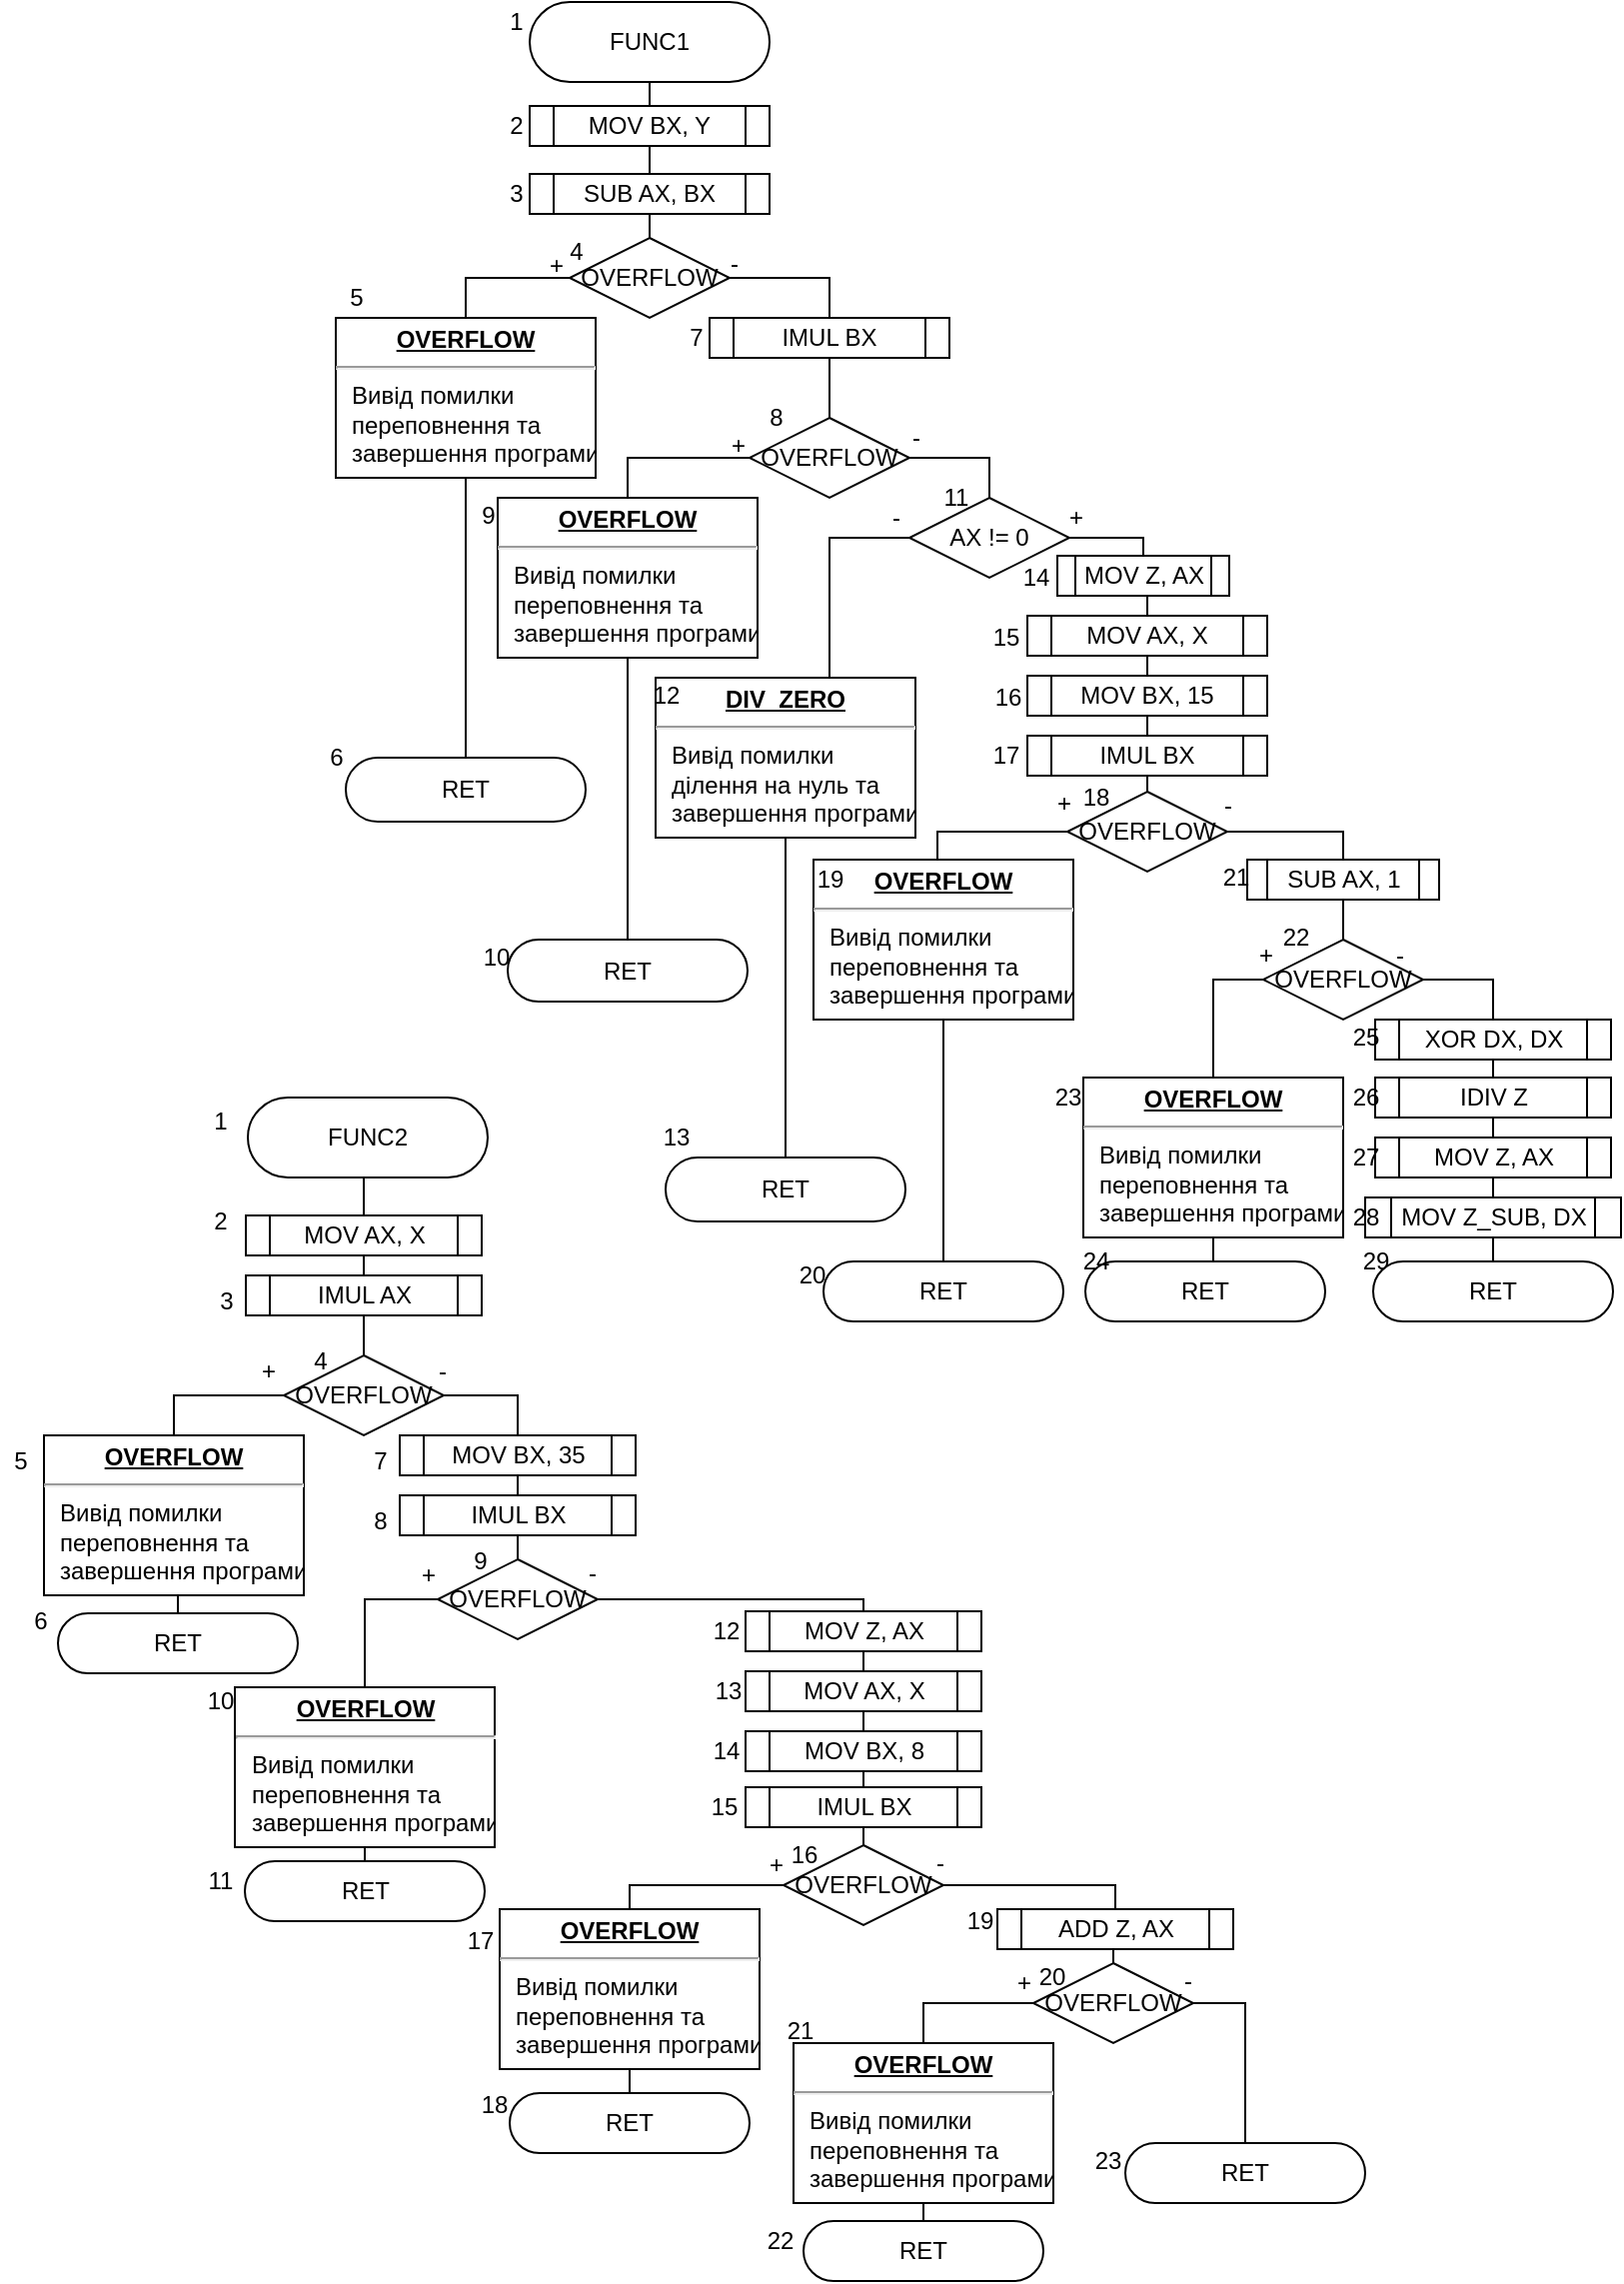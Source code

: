 <mxfile version="16.1.0" type="device"><diagram id="j-3n9qQyubtMnX-RSebc" name="Page-1"><mxGraphModel dx="461" dy="326" grid="1" gridSize="10" guides="1" tooltips="1" connect="1" arrows="1" fold="1" page="1" pageScale="1" pageWidth="827" pageHeight="1169" math="0" shadow="0"><root><mxCell id="0"/><mxCell id="1" parent="0"/><mxCell id="LpCCOGnmcfFFXtIA0brI-8" style="edgeStyle=orthogonalEdgeStyle;rounded=0;orthogonalLoop=1;jettySize=auto;html=1;exitX=0.5;exitY=1;exitDx=0;exitDy=0;entryX=0.5;entryY=0;entryDx=0;entryDy=0;endArrow=none;endFill=0;" edge="1" parent="1" source="LpCCOGnmcfFFXtIA0brI-1" target="LpCCOGnmcfFFXtIA0brI-2"><mxGeometry relative="1" as="geometry"/></mxCell><mxCell id="LpCCOGnmcfFFXtIA0brI-1" value="FUNC1" style="rounded=1;whiteSpace=wrap;html=1;arcSize=50;" vertex="1" parent="1"><mxGeometry x="265" y="10" width="120" height="40" as="geometry"/></mxCell><mxCell id="LpCCOGnmcfFFXtIA0brI-9" style="edgeStyle=orthogonalEdgeStyle;rounded=0;orthogonalLoop=1;jettySize=auto;html=1;exitX=0.5;exitY=1;exitDx=0;exitDy=0;entryX=0.5;entryY=0;entryDx=0;entryDy=0;endArrow=none;endFill=0;" edge="1" parent="1" source="LpCCOGnmcfFFXtIA0brI-2" target="LpCCOGnmcfFFXtIA0brI-3"><mxGeometry relative="1" as="geometry"/></mxCell><mxCell id="LpCCOGnmcfFFXtIA0brI-2" value="MOV BX, Y" style="shape=process;whiteSpace=wrap;html=1;backgroundOutline=1;" vertex="1" parent="1"><mxGeometry x="265" y="62" width="120" height="20" as="geometry"/></mxCell><mxCell id="LpCCOGnmcfFFXtIA0brI-10" style="edgeStyle=orthogonalEdgeStyle;rounded=0;orthogonalLoop=1;jettySize=auto;html=1;exitX=0.5;exitY=1;exitDx=0;exitDy=0;entryX=0.5;entryY=0;entryDx=0;entryDy=0;endArrow=none;endFill=0;" edge="1" parent="1" source="LpCCOGnmcfFFXtIA0brI-3" target="LpCCOGnmcfFFXtIA0brI-5"><mxGeometry relative="1" as="geometry"/></mxCell><mxCell id="LpCCOGnmcfFFXtIA0brI-3" value="SUB AX, BX" style="shape=process;whiteSpace=wrap;html=1;backgroundOutline=1;" vertex="1" parent="1"><mxGeometry x="265" y="96" width="120" height="20" as="geometry"/></mxCell><mxCell id="LpCCOGnmcfFFXtIA0brI-7" style="edgeStyle=orthogonalEdgeStyle;rounded=0;orthogonalLoop=1;jettySize=auto;html=1;exitX=0;exitY=0.5;exitDx=0;exitDy=0;endArrow=none;endFill=0;" edge="1" parent="1" source="LpCCOGnmcfFFXtIA0brI-5" target="LpCCOGnmcfFFXtIA0brI-6"><mxGeometry relative="1" as="geometry"/></mxCell><mxCell id="LpCCOGnmcfFFXtIA0brI-13" style="edgeStyle=orthogonalEdgeStyle;rounded=0;orthogonalLoop=1;jettySize=auto;html=1;exitX=1;exitY=0.5;exitDx=0;exitDy=0;entryX=0.5;entryY=0;entryDx=0;entryDy=0;endArrow=none;endFill=0;" edge="1" parent="1" source="LpCCOGnmcfFFXtIA0brI-5" target="LpCCOGnmcfFFXtIA0brI-12"><mxGeometry relative="1" as="geometry"/></mxCell><mxCell id="LpCCOGnmcfFFXtIA0brI-5" value="OVERFLOW" style="rhombus;whiteSpace=wrap;html=1;" vertex="1" parent="1"><mxGeometry x="285" y="128" width="80" height="40" as="geometry"/></mxCell><mxCell id="LpCCOGnmcfFFXtIA0brI-83" style="edgeStyle=orthogonalEdgeStyle;rounded=0;orthogonalLoop=1;jettySize=auto;html=1;exitX=0.5;exitY=1;exitDx=0;exitDy=0;entryX=0.5;entryY=0;entryDx=0;entryDy=0;endArrow=none;endFill=0;" edge="1" parent="1" source="LpCCOGnmcfFFXtIA0brI-6" target="LpCCOGnmcfFFXtIA0brI-82"><mxGeometry relative="1" as="geometry"/></mxCell><mxCell id="LpCCOGnmcfFFXtIA0brI-6" value="&lt;p style=&quot;margin: 0px ; margin-top: 4px ; text-align: center ; text-decoration: underline&quot;&gt;&lt;b&gt;OVERFLOW&lt;/b&gt;&lt;/p&gt;&lt;hr&gt;&lt;p style=&quot;margin: 0px ; margin-left: 8px&quot;&gt;Вивід помилки&amp;nbsp;&lt;/p&gt;&lt;p style=&quot;margin: 0px ; margin-left: 8px&quot;&gt;переповнення та&amp;nbsp;&lt;/p&gt;&lt;p style=&quot;margin: 0px ; margin-left: 8px&quot;&gt;завершення програми&lt;/p&gt;" style="verticalAlign=top;align=left;overflow=fill;fontSize=12;fontFamily=Helvetica;html=1;" vertex="1" parent="1"><mxGeometry x="168" y="168" width="130" height="80" as="geometry"/></mxCell><mxCell id="LpCCOGnmcfFFXtIA0brI-11" value="+" style="text;html=1;align=center;verticalAlign=middle;resizable=0;points=[];autosize=1;strokeColor=none;fillColor=none;" vertex="1" parent="1"><mxGeometry x="268" y="132" width="20" height="20" as="geometry"/></mxCell><mxCell id="LpCCOGnmcfFFXtIA0brI-19" style="edgeStyle=orthogonalEdgeStyle;rounded=0;orthogonalLoop=1;jettySize=auto;html=1;exitX=0.5;exitY=1;exitDx=0;exitDy=0;entryX=0.5;entryY=0;entryDx=0;entryDy=0;endArrow=none;endFill=0;" edge="1" parent="1" source="LpCCOGnmcfFFXtIA0brI-12" target="LpCCOGnmcfFFXtIA0brI-15"><mxGeometry relative="1" as="geometry"/></mxCell><mxCell id="LpCCOGnmcfFFXtIA0brI-12" value="IMUL BX" style="shape=process;whiteSpace=wrap;html=1;backgroundOutline=1;" vertex="1" parent="1"><mxGeometry x="355" y="168" width="120" height="20" as="geometry"/></mxCell><mxCell id="LpCCOGnmcfFFXtIA0brI-14" value="-" style="text;html=1;align=center;verticalAlign=middle;resizable=0;points=[];autosize=1;strokeColor=none;fillColor=none;" vertex="1" parent="1"><mxGeometry x="357" y="131" width="20" height="20" as="geometry"/></mxCell><mxCell id="LpCCOGnmcfFFXtIA0brI-15" value="OVERFLOW" style="rhombus;whiteSpace=wrap;html=1;" vertex="1" parent="1"><mxGeometry x="375" y="218" width="80" height="40" as="geometry"/></mxCell><mxCell id="LpCCOGnmcfFFXtIA0brI-20" style="edgeStyle=orthogonalEdgeStyle;rounded=0;orthogonalLoop=1;jettySize=auto;html=1;exitX=0.5;exitY=0;exitDx=0;exitDy=0;entryX=0;entryY=0.5;entryDx=0;entryDy=0;endArrow=none;endFill=0;" edge="1" parent="1" source="LpCCOGnmcfFFXtIA0brI-16" target="LpCCOGnmcfFFXtIA0brI-15"><mxGeometry relative="1" as="geometry"/></mxCell><mxCell id="LpCCOGnmcfFFXtIA0brI-81" style="edgeStyle=orthogonalEdgeStyle;rounded=0;orthogonalLoop=1;jettySize=auto;html=1;exitX=0.5;exitY=1;exitDx=0;exitDy=0;entryX=0.5;entryY=0;entryDx=0;entryDy=0;endArrow=none;endFill=0;" edge="1" parent="1" source="LpCCOGnmcfFFXtIA0brI-16" target="LpCCOGnmcfFFXtIA0brI-80"><mxGeometry relative="1" as="geometry"/></mxCell><mxCell id="LpCCOGnmcfFFXtIA0brI-16" value="&lt;p style=&quot;margin: 0px ; margin-top: 4px ; text-align: center ; text-decoration: underline&quot;&gt;&lt;b&gt;OVERFLOW&lt;/b&gt;&lt;/p&gt;&lt;hr&gt;&lt;p style=&quot;margin: 0px ; margin-left: 8px&quot;&gt;Вивід помилки&amp;nbsp;&lt;/p&gt;&lt;p style=&quot;margin: 0px ; margin-left: 8px&quot;&gt;переповнення та&amp;nbsp;&lt;/p&gt;&lt;p style=&quot;margin: 0px ; margin-left: 8px&quot;&gt;завершення програми&lt;/p&gt;" style="verticalAlign=top;align=left;overflow=fill;fontSize=12;fontFamily=Helvetica;html=1;" vertex="1" parent="1"><mxGeometry x="249" y="258" width="130" height="80" as="geometry"/></mxCell><mxCell id="LpCCOGnmcfFFXtIA0brI-17" value="+" style="text;html=1;align=center;verticalAlign=middle;resizable=0;points=[];autosize=1;strokeColor=none;fillColor=none;" vertex="1" parent="1"><mxGeometry x="359" y="222" width="20" height="20" as="geometry"/></mxCell><mxCell id="LpCCOGnmcfFFXtIA0brI-18" value="-" style="text;html=1;align=center;verticalAlign=middle;resizable=0;points=[];autosize=1;strokeColor=none;fillColor=none;" vertex="1" parent="1"><mxGeometry x="448" y="218" width="20" height="20" as="geometry"/></mxCell><mxCell id="LpCCOGnmcfFFXtIA0brI-26" style="edgeStyle=orthogonalEdgeStyle;rounded=0;orthogonalLoop=1;jettySize=auto;html=1;exitX=0.5;exitY=0;exitDx=0;exitDy=0;entryX=1;entryY=0.5;entryDx=0;entryDy=0;endArrow=none;endFill=0;" edge="1" parent="1" source="LpCCOGnmcfFFXtIA0brI-22" target="LpCCOGnmcfFFXtIA0brI-15"><mxGeometry relative="1" as="geometry"/></mxCell><mxCell id="LpCCOGnmcfFFXtIA0brI-29" style="edgeStyle=orthogonalEdgeStyle;rounded=0;orthogonalLoop=1;jettySize=auto;html=1;exitX=1;exitY=0.5;exitDx=0;exitDy=0;entryX=0.5;entryY=0;entryDx=0;entryDy=0;endArrow=none;endFill=0;" edge="1" parent="1" source="LpCCOGnmcfFFXtIA0brI-22" target="LpCCOGnmcfFFXtIA0brI-28"><mxGeometry relative="1" as="geometry"/></mxCell><mxCell id="LpCCOGnmcfFFXtIA0brI-22" value="AX != 0" style="rhombus;whiteSpace=wrap;html=1;" vertex="1" parent="1"><mxGeometry x="455" y="258" width="80" height="40" as="geometry"/></mxCell><mxCell id="LpCCOGnmcfFFXtIA0brI-27" style="edgeStyle=orthogonalEdgeStyle;rounded=0;orthogonalLoop=1;jettySize=auto;html=1;exitX=0.5;exitY=0;exitDx=0;exitDy=0;entryX=0;entryY=0.5;entryDx=0;entryDy=0;endArrow=none;endFill=0;" edge="1" parent="1" source="LpCCOGnmcfFFXtIA0brI-24" target="LpCCOGnmcfFFXtIA0brI-22"><mxGeometry relative="1" as="geometry"><Array as="points"><mxPoint x="415" y="278"/></Array></mxGeometry></mxCell><mxCell id="LpCCOGnmcfFFXtIA0brI-72" style="edgeStyle=orthogonalEdgeStyle;rounded=0;orthogonalLoop=1;jettySize=auto;html=1;exitX=0.5;exitY=1;exitDx=0;exitDy=0;entryX=0.5;entryY=0;entryDx=0;entryDy=0;endArrow=none;endFill=0;" edge="1" parent="1" source="LpCCOGnmcfFFXtIA0brI-24" target="LpCCOGnmcfFFXtIA0brI-71"><mxGeometry relative="1" as="geometry"/></mxCell><mxCell id="LpCCOGnmcfFFXtIA0brI-24" value="&lt;p style=&quot;margin: 0px ; margin-top: 4px ; text-align: center ; text-decoration: underline&quot;&gt;&lt;b&gt;DIV_ZERO&lt;/b&gt;&lt;/p&gt;&lt;hr&gt;&lt;p style=&quot;margin: 0px ; margin-left: 8px&quot;&gt;Вивід помилки&amp;nbsp;&lt;/p&gt;&lt;p style=&quot;margin: 0px ; margin-left: 8px&quot;&gt;ділення на нуль та&amp;nbsp;&lt;/p&gt;&lt;p style=&quot;margin: 0px ; margin-left: 8px&quot;&gt;завершення програми&lt;/p&gt;" style="verticalAlign=top;align=left;overflow=fill;fontSize=12;fontFamily=Helvetica;html=1;" vertex="1" parent="1"><mxGeometry x="328" y="348" width="130" height="80" as="geometry"/></mxCell><mxCell id="LpCCOGnmcfFFXtIA0brI-42" style="edgeStyle=orthogonalEdgeStyle;rounded=0;orthogonalLoop=1;jettySize=auto;html=1;exitX=0.5;exitY=1;exitDx=0;exitDy=0;entryX=0.5;entryY=0;entryDx=0;entryDy=0;endArrow=none;endFill=0;" edge="1" parent="1" source="LpCCOGnmcfFFXtIA0brI-28" target="LpCCOGnmcfFFXtIA0brI-32"><mxGeometry relative="1" as="geometry"/></mxCell><mxCell id="LpCCOGnmcfFFXtIA0brI-28" value="MOV Z, AX" style="shape=process;whiteSpace=wrap;html=1;backgroundOutline=1;" vertex="1" parent="1"><mxGeometry x="529" y="287" width="86" height="20" as="geometry"/></mxCell><mxCell id="LpCCOGnmcfFFXtIA0brI-30" value="+" style="text;html=1;align=center;verticalAlign=middle;resizable=0;points=[];autosize=1;strokeColor=none;fillColor=none;" vertex="1" parent="1"><mxGeometry x="528" y="258" width="20" height="20" as="geometry"/></mxCell><mxCell id="LpCCOGnmcfFFXtIA0brI-31" value="-" style="text;html=1;align=center;verticalAlign=middle;resizable=0;points=[];autosize=1;strokeColor=none;fillColor=none;" vertex="1" parent="1"><mxGeometry x="438" y="258" width="20" height="20" as="geometry"/></mxCell><mxCell id="LpCCOGnmcfFFXtIA0brI-43" style="edgeStyle=orthogonalEdgeStyle;rounded=0;orthogonalLoop=1;jettySize=auto;html=1;exitX=0.5;exitY=1;exitDx=0;exitDy=0;entryX=0.5;entryY=0;entryDx=0;entryDy=0;endArrow=none;endFill=0;" edge="1" parent="1" source="LpCCOGnmcfFFXtIA0brI-32" target="LpCCOGnmcfFFXtIA0brI-33"><mxGeometry relative="1" as="geometry"/></mxCell><mxCell id="LpCCOGnmcfFFXtIA0brI-32" value="MOV AX, X" style="shape=process;whiteSpace=wrap;html=1;backgroundOutline=1;" vertex="1" parent="1"><mxGeometry x="514" y="317" width="120" height="20" as="geometry"/></mxCell><mxCell id="LpCCOGnmcfFFXtIA0brI-44" style="edgeStyle=orthogonalEdgeStyle;rounded=0;orthogonalLoop=1;jettySize=auto;html=1;exitX=0.5;exitY=1;exitDx=0;exitDy=0;entryX=0.5;entryY=0;entryDx=0;entryDy=0;endArrow=none;endFill=0;" edge="1" parent="1" source="LpCCOGnmcfFFXtIA0brI-33" target="LpCCOGnmcfFFXtIA0brI-34"><mxGeometry relative="1" as="geometry"/></mxCell><mxCell id="LpCCOGnmcfFFXtIA0brI-33" value="MOV BX, 15" style="shape=process;whiteSpace=wrap;html=1;backgroundOutline=1;" vertex="1" parent="1"><mxGeometry x="514" y="347" width="120" height="20" as="geometry"/></mxCell><mxCell id="LpCCOGnmcfFFXtIA0brI-45" style="edgeStyle=orthogonalEdgeStyle;rounded=0;orthogonalLoop=1;jettySize=auto;html=1;exitX=0.5;exitY=1;exitDx=0;exitDy=0;entryX=0.5;entryY=0;entryDx=0;entryDy=0;endArrow=none;endFill=0;" edge="1" parent="1" source="LpCCOGnmcfFFXtIA0brI-34" target="LpCCOGnmcfFFXtIA0brI-35"><mxGeometry relative="1" as="geometry"/></mxCell><mxCell id="LpCCOGnmcfFFXtIA0brI-34" value="IMUL BX" style="shape=process;whiteSpace=wrap;html=1;backgroundOutline=1;" vertex="1" parent="1"><mxGeometry x="514" y="377" width="120" height="20" as="geometry"/></mxCell><mxCell id="LpCCOGnmcfFFXtIA0brI-35" value="OVERFLOW" style="rhombus;whiteSpace=wrap;html=1;" vertex="1" parent="1"><mxGeometry x="534" y="405" width="80" height="40" as="geometry"/></mxCell><mxCell id="LpCCOGnmcfFFXtIA0brI-41" style="edgeStyle=orthogonalEdgeStyle;rounded=0;orthogonalLoop=1;jettySize=auto;html=1;exitX=0.5;exitY=0;exitDx=0;exitDy=0;entryX=0;entryY=0.5;entryDx=0;entryDy=0;endArrow=none;endFill=0;" edge="1" parent="1" source="LpCCOGnmcfFFXtIA0brI-36" target="LpCCOGnmcfFFXtIA0brI-35"><mxGeometry relative="1" as="geometry"><Array as="points"><mxPoint x="469" y="442"/></Array></mxGeometry></mxCell><mxCell id="LpCCOGnmcfFFXtIA0brI-73" style="edgeStyle=orthogonalEdgeStyle;rounded=0;orthogonalLoop=1;jettySize=auto;html=1;exitX=0.5;exitY=1;exitDx=0;exitDy=0;entryX=0.5;entryY=0;entryDx=0;entryDy=0;endArrow=none;endFill=0;" edge="1" parent="1" source="LpCCOGnmcfFFXtIA0brI-36" target="LpCCOGnmcfFFXtIA0brI-70"><mxGeometry relative="1" as="geometry"/></mxCell><mxCell id="LpCCOGnmcfFFXtIA0brI-36" value="&lt;p style=&quot;margin: 0px ; margin-top: 4px ; text-align: center ; text-decoration: underline&quot;&gt;&lt;b&gt;OVERFLOW&lt;/b&gt;&lt;/p&gt;&lt;hr&gt;&lt;p style=&quot;margin: 0px ; margin-left: 8px&quot;&gt;Вивід помилки&amp;nbsp;&lt;/p&gt;&lt;p style=&quot;margin: 0px ; margin-left: 8px&quot;&gt;переповнення та&amp;nbsp;&lt;/p&gt;&lt;p style=&quot;margin: 0px ; margin-left: 8px&quot;&gt;завершення програми&lt;/p&gt;" style="verticalAlign=top;align=left;overflow=fill;fontSize=12;fontFamily=Helvetica;html=1;" vertex="1" parent="1"><mxGeometry x="407" y="439" width="130" height="80" as="geometry"/></mxCell><mxCell id="LpCCOGnmcfFFXtIA0brI-37" value="+" style="text;html=1;align=center;verticalAlign=middle;resizable=0;points=[];autosize=1;strokeColor=none;fillColor=none;" vertex="1" parent="1"><mxGeometry x="522" y="401" width="20" height="20" as="geometry"/></mxCell><mxCell id="LpCCOGnmcfFFXtIA0brI-38" value="-" style="text;html=1;align=center;verticalAlign=middle;resizable=0;points=[];autosize=1;strokeColor=none;fillColor=none;" vertex="1" parent="1"><mxGeometry x="604" y="402" width="20" height="20" as="geometry"/></mxCell><mxCell id="LpCCOGnmcfFFXtIA0brI-62" style="edgeStyle=orthogonalEdgeStyle;rounded=0;orthogonalLoop=1;jettySize=auto;html=1;exitX=0.5;exitY=0;exitDx=0;exitDy=0;entryX=1;entryY=0.5;entryDx=0;entryDy=0;endArrow=none;endFill=0;" edge="1" parent="1" source="LpCCOGnmcfFFXtIA0brI-50" target="LpCCOGnmcfFFXtIA0brI-35"><mxGeometry relative="1" as="geometry"><Array as="points"><mxPoint x="672" y="425"/></Array></mxGeometry></mxCell><mxCell id="LpCCOGnmcfFFXtIA0brI-50" value="SUB AX, 1" style="shape=process;whiteSpace=wrap;html=1;backgroundOutline=1;" vertex="1" parent="1"><mxGeometry x="624" y="439" width="96" height="20" as="geometry"/></mxCell><mxCell id="LpCCOGnmcfFFXtIA0brI-61" style="edgeStyle=orthogonalEdgeStyle;rounded=0;orthogonalLoop=1;jettySize=auto;html=1;exitX=0.5;exitY=0;exitDx=0;exitDy=0;entryX=0.5;entryY=1;entryDx=0;entryDy=0;endArrow=none;endFill=0;" edge="1" parent="1" source="LpCCOGnmcfFFXtIA0brI-54" target="LpCCOGnmcfFFXtIA0brI-50"><mxGeometry relative="1" as="geometry"/></mxCell><mxCell id="LpCCOGnmcfFFXtIA0brI-54" value="OVERFLOW" style="rhombus;whiteSpace=wrap;html=1;" vertex="1" parent="1"><mxGeometry x="632" y="479" width="80" height="40" as="geometry"/></mxCell><mxCell id="LpCCOGnmcfFFXtIA0brI-60" style="edgeStyle=orthogonalEdgeStyle;rounded=0;orthogonalLoop=1;jettySize=auto;html=1;exitX=0.5;exitY=0;exitDx=0;exitDy=0;entryX=0;entryY=0.5;entryDx=0;entryDy=0;endArrow=none;endFill=0;" edge="1" parent="1" source="LpCCOGnmcfFFXtIA0brI-55" target="LpCCOGnmcfFFXtIA0brI-54"><mxGeometry relative="1" as="geometry"/></mxCell><mxCell id="LpCCOGnmcfFFXtIA0brI-55" value="&lt;p style=&quot;margin: 0px ; margin-top: 4px ; text-align: center ; text-decoration: underline&quot;&gt;&lt;b&gt;OVERFLOW&lt;/b&gt;&lt;/p&gt;&lt;hr&gt;&lt;p style=&quot;margin: 0px ; margin-left: 8px&quot;&gt;Вивід помилки&amp;nbsp;&lt;/p&gt;&lt;p style=&quot;margin: 0px ; margin-left: 8px&quot;&gt;переповнення та&amp;nbsp;&lt;/p&gt;&lt;p style=&quot;margin: 0px ; margin-left: 8px&quot;&gt;завершення програми&lt;/p&gt;" style="verticalAlign=top;align=left;overflow=fill;fontSize=12;fontFamily=Helvetica;html=1;" vertex="1" parent="1"><mxGeometry x="542" y="548" width="130" height="80" as="geometry"/></mxCell><mxCell id="LpCCOGnmcfFFXtIA0brI-56" value="+" style="text;html=1;align=center;verticalAlign=middle;resizable=0;points=[];autosize=1;strokeColor=none;fillColor=none;" vertex="1" parent="1"><mxGeometry x="623" y="477" width="20" height="20" as="geometry"/></mxCell><mxCell id="LpCCOGnmcfFFXtIA0brI-57" value="-" style="text;html=1;align=center;verticalAlign=middle;resizable=0;points=[];autosize=1;strokeColor=none;fillColor=none;" vertex="1" parent="1"><mxGeometry x="690" y="477" width="20" height="20" as="geometry"/></mxCell><mxCell id="LpCCOGnmcfFFXtIA0brI-76" style="edgeStyle=orthogonalEdgeStyle;rounded=0;orthogonalLoop=1;jettySize=auto;html=1;exitX=0.5;exitY=0;exitDx=0;exitDy=0;entryX=1;entryY=0.5;entryDx=0;entryDy=0;endArrow=none;endFill=0;" edge="1" parent="1" source="LpCCOGnmcfFFXtIA0brI-63" target="LpCCOGnmcfFFXtIA0brI-54"><mxGeometry relative="1" as="geometry"/></mxCell><mxCell id="LpCCOGnmcfFFXtIA0brI-77" style="edgeStyle=orthogonalEdgeStyle;rounded=0;orthogonalLoop=1;jettySize=auto;html=1;exitX=0.5;exitY=1;exitDx=0;exitDy=0;entryX=0.5;entryY=0;entryDx=0;entryDy=0;endArrow=none;endFill=0;" edge="1" parent="1" source="LpCCOGnmcfFFXtIA0brI-63" target="LpCCOGnmcfFFXtIA0brI-64"><mxGeometry relative="1" as="geometry"/></mxCell><mxCell id="LpCCOGnmcfFFXtIA0brI-63" value="XOR DX, DX" style="shape=process;whiteSpace=wrap;html=1;backgroundOutline=1;" vertex="1" parent="1"><mxGeometry x="688" y="519" width="118" height="20" as="geometry"/></mxCell><mxCell id="LpCCOGnmcfFFXtIA0brI-78" style="edgeStyle=orthogonalEdgeStyle;rounded=0;orthogonalLoop=1;jettySize=auto;html=1;exitX=0.5;exitY=1;exitDx=0;exitDy=0;entryX=0.5;entryY=0;entryDx=0;entryDy=0;endArrow=none;endFill=0;" edge="1" parent="1" source="LpCCOGnmcfFFXtIA0brI-64" target="LpCCOGnmcfFFXtIA0brI-65"><mxGeometry relative="1" as="geometry"/></mxCell><mxCell id="LpCCOGnmcfFFXtIA0brI-64" value="IDIV Z" style="shape=process;whiteSpace=wrap;html=1;backgroundOutline=1;" vertex="1" parent="1"><mxGeometry x="688" y="548" width="118" height="20" as="geometry"/></mxCell><mxCell id="LpCCOGnmcfFFXtIA0brI-79" style="edgeStyle=orthogonalEdgeStyle;rounded=0;orthogonalLoop=1;jettySize=auto;html=1;exitX=0.5;exitY=1;exitDx=0;exitDy=0;entryX=0.5;entryY=0;entryDx=0;entryDy=0;endArrow=none;endFill=0;" edge="1" parent="1" source="LpCCOGnmcfFFXtIA0brI-65" target="LpCCOGnmcfFFXtIA0brI-66"><mxGeometry relative="1" as="geometry"/></mxCell><mxCell id="LpCCOGnmcfFFXtIA0brI-65" value="MOV Z, AX" style="shape=process;whiteSpace=wrap;html=1;backgroundOutline=1;" vertex="1" parent="1"><mxGeometry x="688" y="578" width="118" height="20" as="geometry"/></mxCell><mxCell id="LpCCOGnmcfFFXtIA0brI-66" value="MOV Z_SUB, DX" style="shape=process;whiteSpace=wrap;html=1;backgroundOutline=1;" vertex="1" parent="1"><mxGeometry x="683" y="608" width="128" height="20" as="geometry"/></mxCell><mxCell id="LpCCOGnmcfFFXtIA0brI-75" style="edgeStyle=orthogonalEdgeStyle;rounded=0;orthogonalLoop=1;jettySize=auto;html=1;exitX=0.5;exitY=0;exitDx=0;exitDy=0;entryX=0.5;entryY=1;entryDx=0;entryDy=0;endArrow=none;endFill=0;" edge="1" parent="1" source="LpCCOGnmcfFFXtIA0brI-67" target="LpCCOGnmcfFFXtIA0brI-66"><mxGeometry relative="1" as="geometry"/></mxCell><mxCell id="LpCCOGnmcfFFXtIA0brI-67" value="RET" style="rounded=1;whiteSpace=wrap;html=1;arcSize=50;" vertex="1" parent="1"><mxGeometry x="687" y="640" width="120" height="30" as="geometry"/></mxCell><mxCell id="LpCCOGnmcfFFXtIA0brI-74" style="edgeStyle=orthogonalEdgeStyle;rounded=0;orthogonalLoop=1;jettySize=auto;html=1;exitX=0.5;exitY=0;exitDx=0;exitDy=0;entryX=0.5;entryY=1;entryDx=0;entryDy=0;endArrow=none;endFill=0;" edge="1" parent="1" source="LpCCOGnmcfFFXtIA0brI-69" target="LpCCOGnmcfFFXtIA0brI-55"><mxGeometry relative="1" as="geometry"/></mxCell><mxCell id="LpCCOGnmcfFFXtIA0brI-69" value="RET" style="rounded=1;whiteSpace=wrap;html=1;arcSize=50;" vertex="1" parent="1"><mxGeometry x="543" y="640" width="120" height="30" as="geometry"/></mxCell><mxCell id="LpCCOGnmcfFFXtIA0brI-70" value="RET" style="rounded=1;whiteSpace=wrap;html=1;arcSize=50;" vertex="1" parent="1"><mxGeometry x="412" y="640" width="120" height="30" as="geometry"/></mxCell><mxCell id="LpCCOGnmcfFFXtIA0brI-71" value="RET" style="rounded=1;whiteSpace=wrap;html=1;arcSize=50;" vertex="1" parent="1"><mxGeometry x="333" y="588" width="120" height="32" as="geometry"/></mxCell><mxCell id="LpCCOGnmcfFFXtIA0brI-80" value="RET" style="rounded=1;whiteSpace=wrap;html=1;arcSize=50;" vertex="1" parent="1"><mxGeometry x="254" y="479" width="120" height="31" as="geometry"/></mxCell><mxCell id="LpCCOGnmcfFFXtIA0brI-82" value="RET" style="rounded=1;whiteSpace=wrap;html=1;arcSize=50;" vertex="1" parent="1"><mxGeometry x="173" y="388" width="120" height="32" as="geometry"/></mxCell><mxCell id="LpCCOGnmcfFFXtIA0brI-84" value="1" style="text;html=1;align=center;verticalAlign=middle;resizable=0;points=[];autosize=1;strokeColor=none;fillColor=none;" vertex="1" parent="1"><mxGeometry x="248" y="10" width="20" height="20" as="geometry"/></mxCell><mxCell id="LpCCOGnmcfFFXtIA0brI-85" value="2" style="text;html=1;align=center;verticalAlign=middle;resizable=0;points=[];autosize=1;strokeColor=none;fillColor=none;" vertex="1" parent="1"><mxGeometry x="248" y="62" width="20" height="20" as="geometry"/></mxCell><mxCell id="LpCCOGnmcfFFXtIA0brI-86" value="3" style="text;html=1;align=center;verticalAlign=middle;resizable=0;points=[];autosize=1;strokeColor=none;fillColor=none;" vertex="1" parent="1"><mxGeometry x="248" y="96" width="20" height="20" as="geometry"/></mxCell><mxCell id="LpCCOGnmcfFFXtIA0brI-87" value="4" style="text;html=1;align=center;verticalAlign=middle;resizable=0;points=[];autosize=1;strokeColor=none;fillColor=none;" vertex="1" parent="1"><mxGeometry x="278" y="125" width="20" height="20" as="geometry"/></mxCell><mxCell id="LpCCOGnmcfFFXtIA0brI-88" value="5" style="text;html=1;align=center;verticalAlign=middle;resizable=0;points=[];autosize=1;strokeColor=none;fillColor=none;" vertex="1" parent="1"><mxGeometry x="168" y="148" width="20" height="20" as="geometry"/></mxCell><mxCell id="LpCCOGnmcfFFXtIA0brI-89" value="6" style="text;html=1;align=center;verticalAlign=middle;resizable=0;points=[];autosize=1;strokeColor=none;fillColor=none;" vertex="1" parent="1"><mxGeometry x="158" y="378" width="20" height="20" as="geometry"/></mxCell><mxCell id="LpCCOGnmcfFFXtIA0brI-90" value="7" style="text;html=1;align=center;verticalAlign=middle;resizable=0;points=[];autosize=1;strokeColor=none;fillColor=none;" vertex="1" parent="1"><mxGeometry x="338" y="168" width="20" height="20" as="geometry"/></mxCell><mxCell id="LpCCOGnmcfFFXtIA0brI-91" value="8" style="text;html=1;align=center;verticalAlign=middle;resizable=0;points=[];autosize=1;strokeColor=none;fillColor=none;" vertex="1" parent="1"><mxGeometry x="378" y="208" width="20" height="20" as="geometry"/></mxCell><mxCell id="LpCCOGnmcfFFXtIA0brI-92" value="9" style="text;html=1;align=center;verticalAlign=middle;resizable=0;points=[];autosize=1;strokeColor=none;fillColor=none;" vertex="1" parent="1"><mxGeometry x="234" y="257" width="20" height="20" as="geometry"/></mxCell><mxCell id="LpCCOGnmcfFFXtIA0brI-93" value="10" style="text;html=1;align=center;verticalAlign=middle;resizable=0;points=[];autosize=1;strokeColor=none;fillColor=none;" vertex="1" parent="1"><mxGeometry x="233" y="478" width="30" height="20" as="geometry"/></mxCell><mxCell id="LpCCOGnmcfFFXtIA0brI-94" value="11" style="text;html=1;align=center;verticalAlign=middle;resizable=0;points=[];autosize=1;strokeColor=none;fillColor=none;" vertex="1" parent="1"><mxGeometry x="463" y="248" width="30" height="20" as="geometry"/></mxCell><mxCell id="LpCCOGnmcfFFXtIA0brI-95" value="12" style="text;html=1;align=center;verticalAlign=middle;resizable=0;points=[];autosize=1;strokeColor=none;fillColor=none;" vertex="1" parent="1"><mxGeometry x="318" y="347" width="30" height="20" as="geometry"/></mxCell><mxCell id="LpCCOGnmcfFFXtIA0brI-96" value="13" style="text;html=1;align=center;verticalAlign=middle;resizable=0;points=[];autosize=1;strokeColor=none;fillColor=none;" vertex="1" parent="1"><mxGeometry x="323" y="568" width="30" height="20" as="geometry"/></mxCell><mxCell id="LpCCOGnmcfFFXtIA0brI-97" value="14" style="text;html=1;align=center;verticalAlign=middle;resizable=0;points=[];autosize=1;strokeColor=none;fillColor=none;" vertex="1" parent="1"><mxGeometry x="503" y="288" width="30" height="20" as="geometry"/></mxCell><mxCell id="LpCCOGnmcfFFXtIA0brI-98" value="15" style="text;html=1;align=center;verticalAlign=middle;resizable=0;points=[];autosize=1;strokeColor=none;fillColor=none;" vertex="1" parent="1"><mxGeometry x="488" y="318" width="30" height="20" as="geometry"/></mxCell><mxCell id="LpCCOGnmcfFFXtIA0brI-99" value="16" style="text;html=1;align=center;verticalAlign=middle;resizable=0;points=[];autosize=1;strokeColor=none;fillColor=none;" vertex="1" parent="1"><mxGeometry x="489" y="348" width="30" height="20" as="geometry"/></mxCell><mxCell id="LpCCOGnmcfFFXtIA0brI-100" value="17" style="text;html=1;align=center;verticalAlign=middle;resizable=0;points=[];autosize=1;strokeColor=none;fillColor=none;" vertex="1" parent="1"><mxGeometry x="488" y="377" width="30" height="20" as="geometry"/></mxCell><mxCell id="LpCCOGnmcfFFXtIA0brI-101" value="18" style="text;html=1;align=center;verticalAlign=middle;resizable=0;points=[];autosize=1;strokeColor=none;fillColor=none;" vertex="1" parent="1"><mxGeometry x="533" y="398" width="30" height="20" as="geometry"/></mxCell><mxCell id="LpCCOGnmcfFFXtIA0brI-102" value="19" style="text;html=1;align=center;verticalAlign=middle;resizable=0;points=[];autosize=1;strokeColor=none;fillColor=none;" vertex="1" parent="1"><mxGeometry x="400" y="439" width="30" height="20" as="geometry"/></mxCell><mxCell id="LpCCOGnmcfFFXtIA0brI-103" value="20" style="text;html=1;align=center;verticalAlign=middle;resizable=0;points=[];autosize=1;strokeColor=none;fillColor=none;" vertex="1" parent="1"><mxGeometry x="391" y="637" width="30" height="20" as="geometry"/></mxCell><mxCell id="LpCCOGnmcfFFXtIA0brI-104" value="21" style="text;html=1;align=center;verticalAlign=middle;resizable=0;points=[];autosize=1;strokeColor=none;fillColor=none;" vertex="1" parent="1"><mxGeometry x="603" y="438" width="30" height="20" as="geometry"/></mxCell><mxCell id="LpCCOGnmcfFFXtIA0brI-105" value="22" style="text;html=1;align=center;verticalAlign=middle;resizable=0;points=[];autosize=1;strokeColor=none;fillColor=none;" vertex="1" parent="1"><mxGeometry x="633" y="468" width="30" height="20" as="geometry"/></mxCell><mxCell id="LpCCOGnmcfFFXtIA0brI-106" value="23" style="text;html=1;align=center;verticalAlign=middle;resizable=0;points=[];autosize=1;strokeColor=none;fillColor=none;" vertex="1" parent="1"><mxGeometry x="519" y="548" width="30" height="20" as="geometry"/></mxCell><mxCell id="LpCCOGnmcfFFXtIA0brI-107" value="24" style="text;html=1;align=center;verticalAlign=middle;resizable=0;points=[];autosize=1;strokeColor=none;fillColor=none;" vertex="1" parent="1"><mxGeometry x="533" y="630" width="30" height="20" as="geometry"/></mxCell><mxCell id="LpCCOGnmcfFFXtIA0brI-108" value="25" style="text;html=1;align=center;verticalAlign=middle;resizable=0;points=[];autosize=1;strokeColor=none;fillColor=none;" vertex="1" parent="1"><mxGeometry x="668" y="518" width="30" height="20" as="geometry"/></mxCell><mxCell id="LpCCOGnmcfFFXtIA0brI-109" value="26" style="text;html=1;align=center;verticalAlign=middle;resizable=0;points=[];autosize=1;strokeColor=none;fillColor=none;" vertex="1" parent="1"><mxGeometry x="668" y="548" width="30" height="20" as="geometry"/></mxCell><mxCell id="LpCCOGnmcfFFXtIA0brI-110" value="27" style="text;html=1;align=center;verticalAlign=middle;resizable=0;points=[];autosize=1;strokeColor=none;fillColor=none;" vertex="1" parent="1"><mxGeometry x="668" y="578" width="30" height="20" as="geometry"/></mxCell><mxCell id="LpCCOGnmcfFFXtIA0brI-111" value="28" style="text;html=1;align=center;verticalAlign=middle;resizable=0;points=[];autosize=1;strokeColor=none;fillColor=none;" vertex="1" parent="1"><mxGeometry x="668" y="608" width="30" height="20" as="geometry"/></mxCell><mxCell id="LpCCOGnmcfFFXtIA0brI-112" value="29" style="text;html=1;align=center;verticalAlign=middle;resizable=0;points=[];autosize=1;strokeColor=none;fillColor=none;" vertex="1" parent="1"><mxGeometry x="673" y="630" width="30" height="20" as="geometry"/></mxCell><mxCell id="LpCCOGnmcfFFXtIA0brI-121" style="edgeStyle=orthogonalEdgeStyle;rounded=0;orthogonalLoop=1;jettySize=auto;html=1;exitX=0.5;exitY=1;exitDx=0;exitDy=0;entryX=0.5;entryY=0;entryDx=0;entryDy=0;endArrow=none;endFill=0;" edge="1" parent="1" source="LpCCOGnmcfFFXtIA0brI-113" target="LpCCOGnmcfFFXtIA0brI-115"><mxGeometry relative="1" as="geometry"/></mxCell><mxCell id="LpCCOGnmcfFFXtIA0brI-113" value="FUNC2" style="rounded=1;whiteSpace=wrap;html=1;arcSize=50;" vertex="1" parent="1"><mxGeometry x="124" y="558" width="120" height="40" as="geometry"/></mxCell><mxCell id="LpCCOGnmcfFFXtIA0brI-122" style="edgeStyle=orthogonalEdgeStyle;rounded=0;orthogonalLoop=1;jettySize=auto;html=1;exitX=0.5;exitY=1;exitDx=0;exitDy=0;entryX=0.5;entryY=0;entryDx=0;entryDy=0;endArrow=none;endFill=0;" edge="1" parent="1" source="LpCCOGnmcfFFXtIA0brI-115" target="LpCCOGnmcfFFXtIA0brI-116"><mxGeometry relative="1" as="geometry"/></mxCell><mxCell id="LpCCOGnmcfFFXtIA0brI-115" value="MOV AX, X" style="shape=process;whiteSpace=wrap;html=1;backgroundOutline=1;" vertex="1" parent="1"><mxGeometry x="123" y="617" width="118" height="20" as="geometry"/></mxCell><mxCell id="LpCCOGnmcfFFXtIA0brI-123" style="edgeStyle=orthogonalEdgeStyle;rounded=0;orthogonalLoop=1;jettySize=auto;html=1;exitX=0.5;exitY=1;exitDx=0;exitDy=0;entryX=0.5;entryY=0;entryDx=0;entryDy=0;endArrow=none;endFill=0;" edge="1" parent="1" source="LpCCOGnmcfFFXtIA0brI-116" target="LpCCOGnmcfFFXtIA0brI-117"><mxGeometry relative="1" as="geometry"/></mxCell><mxCell id="LpCCOGnmcfFFXtIA0brI-116" value="IMUL AX" style="shape=process;whiteSpace=wrap;html=1;backgroundOutline=1;" vertex="1" parent="1"><mxGeometry x="123" y="647" width="118" height="20" as="geometry"/></mxCell><mxCell id="LpCCOGnmcfFFXtIA0brI-117" value="OVERFLOW" style="rhombus;whiteSpace=wrap;html=1;" vertex="1" parent="1"><mxGeometry x="142" y="687" width="80" height="40" as="geometry"/></mxCell><mxCell id="LpCCOGnmcfFFXtIA0brI-124" style="edgeStyle=orthogonalEdgeStyle;rounded=0;orthogonalLoop=1;jettySize=auto;html=1;exitX=0.5;exitY=0;exitDx=0;exitDy=0;entryX=0;entryY=0.5;entryDx=0;entryDy=0;endArrow=none;endFill=0;" edge="1" parent="1" source="LpCCOGnmcfFFXtIA0brI-118" target="LpCCOGnmcfFFXtIA0brI-117"><mxGeometry relative="1" as="geometry"/></mxCell><mxCell id="LpCCOGnmcfFFXtIA0brI-158" style="edgeStyle=orthogonalEdgeStyle;rounded=0;orthogonalLoop=1;jettySize=auto;html=1;exitX=0.5;exitY=1;exitDx=0;exitDy=0;entryX=0.5;entryY=0;entryDx=0;entryDy=0;endArrow=none;endFill=0;" edge="1" parent="1" source="LpCCOGnmcfFFXtIA0brI-118" target="LpCCOGnmcfFFXtIA0brI-157"><mxGeometry relative="1" as="geometry"/></mxCell><mxCell id="LpCCOGnmcfFFXtIA0brI-118" value="&lt;p style=&quot;margin: 0px ; margin-top: 4px ; text-align: center ; text-decoration: underline&quot;&gt;&lt;b&gt;OVERFLOW&lt;/b&gt;&lt;/p&gt;&lt;hr&gt;&lt;p style=&quot;margin: 0px ; margin-left: 8px&quot;&gt;Вивід помилки&amp;nbsp;&lt;/p&gt;&lt;p style=&quot;margin: 0px ; margin-left: 8px&quot;&gt;переповнення та&amp;nbsp;&lt;/p&gt;&lt;p style=&quot;margin: 0px ; margin-left: 8px&quot;&gt;завершення програми&lt;/p&gt;" style="verticalAlign=top;align=left;overflow=fill;fontSize=12;fontFamily=Helvetica;html=1;" vertex="1" parent="1"><mxGeometry x="22" y="727" width="130" height="80" as="geometry"/></mxCell><mxCell id="LpCCOGnmcfFFXtIA0brI-119" value="+" style="text;html=1;align=center;verticalAlign=middle;resizable=0;points=[];autosize=1;strokeColor=none;fillColor=none;" vertex="1" parent="1"><mxGeometry x="124" y="685" width="20" height="20" as="geometry"/></mxCell><mxCell id="LpCCOGnmcfFFXtIA0brI-120" value="-" style="text;html=1;align=center;verticalAlign=middle;resizable=0;points=[];autosize=1;strokeColor=none;fillColor=none;" vertex="1" parent="1"><mxGeometry x="211" y="685" width="20" height="20" as="geometry"/></mxCell><mxCell id="LpCCOGnmcfFFXtIA0brI-137" style="edgeStyle=orthogonalEdgeStyle;rounded=0;orthogonalLoop=1;jettySize=auto;html=1;exitX=0.5;exitY=0;exitDx=0;exitDy=0;entryX=1;entryY=0.5;entryDx=0;entryDy=0;endArrow=none;endFill=0;" edge="1" parent="1" source="LpCCOGnmcfFFXtIA0brI-129" target="LpCCOGnmcfFFXtIA0brI-117"><mxGeometry relative="1" as="geometry"/></mxCell><mxCell id="LpCCOGnmcfFFXtIA0brI-138" style="edgeStyle=orthogonalEdgeStyle;rounded=0;orthogonalLoop=1;jettySize=auto;html=1;exitX=0.5;exitY=1;exitDx=0;exitDy=0;entryX=0.5;entryY=0;entryDx=0;entryDy=0;endArrow=none;endFill=0;" edge="1" parent="1" source="LpCCOGnmcfFFXtIA0brI-129" target="LpCCOGnmcfFFXtIA0brI-130"><mxGeometry relative="1" as="geometry"/></mxCell><mxCell id="LpCCOGnmcfFFXtIA0brI-129" value="MOV BX, 35" style="shape=process;whiteSpace=wrap;html=1;backgroundOutline=1;" vertex="1" parent="1"><mxGeometry x="200" y="727" width="118" height="20" as="geometry"/></mxCell><mxCell id="LpCCOGnmcfFFXtIA0brI-139" style="edgeStyle=orthogonalEdgeStyle;rounded=0;orthogonalLoop=1;jettySize=auto;html=1;exitX=0.5;exitY=1;exitDx=0;exitDy=0;entryX=0.5;entryY=0;entryDx=0;entryDy=0;endArrow=none;endFill=0;" edge="1" parent="1" source="LpCCOGnmcfFFXtIA0brI-130" target="LpCCOGnmcfFFXtIA0brI-131"><mxGeometry relative="1" as="geometry"/></mxCell><mxCell id="LpCCOGnmcfFFXtIA0brI-130" value="IMUL BX" style="shape=process;whiteSpace=wrap;html=1;backgroundOutline=1;" vertex="1" parent="1"><mxGeometry x="200" y="757" width="118" height="20" as="geometry"/></mxCell><mxCell id="LpCCOGnmcfFFXtIA0brI-135" style="edgeStyle=orthogonalEdgeStyle;rounded=0;orthogonalLoop=1;jettySize=auto;html=1;exitX=0;exitY=0.5;exitDx=0;exitDy=0;entryX=0.5;entryY=0;entryDx=0;entryDy=0;endArrow=none;endFill=0;" edge="1" parent="1" source="LpCCOGnmcfFFXtIA0brI-131" target="LpCCOGnmcfFFXtIA0brI-132"><mxGeometry relative="1" as="geometry"/></mxCell><mxCell id="LpCCOGnmcfFFXtIA0brI-131" value="OVERFLOW" style="rhombus;whiteSpace=wrap;html=1;" vertex="1" parent="1"><mxGeometry x="219" y="789" width="80" height="40" as="geometry"/></mxCell><mxCell id="LpCCOGnmcfFFXtIA0brI-160" style="edgeStyle=orthogonalEdgeStyle;rounded=0;orthogonalLoop=1;jettySize=auto;html=1;exitX=0.5;exitY=1;exitDx=0;exitDy=0;entryX=0.5;entryY=0;entryDx=0;entryDy=0;endArrow=none;endFill=0;" edge="1" parent="1" source="LpCCOGnmcfFFXtIA0brI-132" target="LpCCOGnmcfFFXtIA0brI-159"><mxGeometry relative="1" as="geometry"/></mxCell><mxCell id="LpCCOGnmcfFFXtIA0brI-132" value="&lt;p style=&quot;margin: 0px ; margin-top: 4px ; text-align: center ; text-decoration: underline&quot;&gt;&lt;b&gt;OVERFLOW&lt;/b&gt;&lt;/p&gt;&lt;hr&gt;&lt;p style=&quot;margin: 0px ; margin-left: 8px&quot;&gt;Вивід помилки&amp;nbsp;&lt;/p&gt;&lt;p style=&quot;margin: 0px ; margin-left: 8px&quot;&gt;переповнення та&amp;nbsp;&lt;/p&gt;&lt;p style=&quot;margin: 0px ; margin-left: 8px&quot;&gt;завершення програми&lt;/p&gt;" style="verticalAlign=top;align=left;overflow=fill;fontSize=12;fontFamily=Helvetica;html=1;" vertex="1" parent="1"><mxGeometry x="117.5" y="853" width="130" height="80" as="geometry"/></mxCell><mxCell id="LpCCOGnmcfFFXtIA0brI-133" value="+" style="text;html=1;align=center;verticalAlign=middle;resizable=0;points=[];autosize=1;strokeColor=none;fillColor=none;" vertex="1" parent="1"><mxGeometry x="203.5" y="787" width="20" height="20" as="geometry"/></mxCell><mxCell id="LpCCOGnmcfFFXtIA0brI-134" value="-" style="text;html=1;align=center;verticalAlign=middle;resizable=0;points=[];autosize=1;strokeColor=none;fillColor=none;" vertex="1" parent="1"><mxGeometry x="285.5" y="786" width="20" height="20" as="geometry"/></mxCell><mxCell id="LpCCOGnmcfFFXtIA0brI-144" style="edgeStyle=orthogonalEdgeStyle;rounded=0;orthogonalLoop=1;jettySize=auto;html=1;exitX=0.5;exitY=0;exitDx=0;exitDy=0;entryX=1;entryY=0.5;entryDx=0;entryDy=0;endArrow=none;endFill=0;" edge="1" parent="1" source="LpCCOGnmcfFFXtIA0brI-140" target="LpCCOGnmcfFFXtIA0brI-131"><mxGeometry relative="1" as="geometry"><Array as="points"><mxPoint x="432" y="809"/></Array></mxGeometry></mxCell><mxCell id="LpCCOGnmcfFFXtIA0brI-145" style="edgeStyle=orthogonalEdgeStyle;rounded=0;orthogonalLoop=1;jettySize=auto;html=1;exitX=0.5;exitY=1;exitDx=0;exitDy=0;entryX=0.5;entryY=0;entryDx=0;entryDy=0;endArrow=none;endFill=0;" edge="1" parent="1" source="LpCCOGnmcfFFXtIA0brI-140" target="LpCCOGnmcfFFXtIA0brI-141"><mxGeometry relative="1" as="geometry"/></mxCell><mxCell id="LpCCOGnmcfFFXtIA0brI-140" value="MOV Z, AX" style="shape=process;whiteSpace=wrap;html=1;backgroundOutline=1;" vertex="1" parent="1"><mxGeometry x="373" y="815" width="118" height="20" as="geometry"/></mxCell><mxCell id="LpCCOGnmcfFFXtIA0brI-146" style="edgeStyle=orthogonalEdgeStyle;rounded=0;orthogonalLoop=1;jettySize=auto;html=1;exitX=0.5;exitY=1;exitDx=0;exitDy=0;entryX=0.5;entryY=0;entryDx=0;entryDy=0;endArrow=none;endFill=0;" edge="1" parent="1" source="LpCCOGnmcfFFXtIA0brI-141" target="LpCCOGnmcfFFXtIA0brI-142"><mxGeometry relative="1" as="geometry"/></mxCell><mxCell id="LpCCOGnmcfFFXtIA0brI-141" value="MOV AX, X" style="shape=process;whiteSpace=wrap;html=1;backgroundOutline=1;" vertex="1" parent="1"><mxGeometry x="373" y="845" width="118" height="20" as="geometry"/></mxCell><mxCell id="LpCCOGnmcfFFXtIA0brI-147" style="edgeStyle=orthogonalEdgeStyle;rounded=0;orthogonalLoop=1;jettySize=auto;html=1;exitX=0.5;exitY=1;exitDx=0;exitDy=0;entryX=0.5;entryY=0;entryDx=0;entryDy=0;endArrow=none;endFill=0;" edge="1" parent="1" source="LpCCOGnmcfFFXtIA0brI-142" target="LpCCOGnmcfFFXtIA0brI-143"><mxGeometry relative="1" as="geometry"/></mxCell><mxCell id="LpCCOGnmcfFFXtIA0brI-142" value="MOV BX, 8" style="shape=process;whiteSpace=wrap;html=1;backgroundOutline=1;" vertex="1" parent="1"><mxGeometry x="373" y="875" width="118" height="20" as="geometry"/></mxCell><mxCell id="LpCCOGnmcfFFXtIA0brI-166" style="edgeStyle=orthogonalEdgeStyle;rounded=0;orthogonalLoop=1;jettySize=auto;html=1;exitX=0.5;exitY=1;exitDx=0;exitDy=0;entryX=0.5;entryY=0;entryDx=0;entryDy=0;endArrow=none;endFill=0;" edge="1" parent="1" source="LpCCOGnmcfFFXtIA0brI-143" target="LpCCOGnmcfFFXtIA0brI-148"><mxGeometry relative="1" as="geometry"/></mxCell><mxCell id="LpCCOGnmcfFFXtIA0brI-143" value="IMUL BX" style="shape=process;whiteSpace=wrap;html=1;backgroundOutline=1;" vertex="1" parent="1"><mxGeometry x="373" y="903" width="118" height="20" as="geometry"/></mxCell><mxCell id="LpCCOGnmcfFFXtIA0brI-148" value="OVERFLOW" style="rhombus;whiteSpace=wrap;html=1;" vertex="1" parent="1"><mxGeometry x="392" y="932" width="80" height="40" as="geometry"/></mxCell><mxCell id="LpCCOGnmcfFFXtIA0brI-161" style="edgeStyle=orthogonalEdgeStyle;rounded=0;orthogonalLoop=1;jettySize=auto;html=1;exitX=0.5;exitY=0;exitDx=0;exitDy=0;entryX=0;entryY=0.5;entryDx=0;entryDy=0;endArrow=none;endFill=0;" edge="1" parent="1" source="LpCCOGnmcfFFXtIA0brI-149" target="LpCCOGnmcfFFXtIA0brI-148"><mxGeometry relative="1" as="geometry"><Array as="points"><mxPoint x="315" y="952"/></Array></mxGeometry></mxCell><mxCell id="LpCCOGnmcfFFXtIA0brI-172" style="edgeStyle=orthogonalEdgeStyle;rounded=0;orthogonalLoop=1;jettySize=auto;html=1;exitX=0.5;exitY=1;exitDx=0;exitDy=0;entryX=0.5;entryY=0;entryDx=0;entryDy=0;endArrow=none;endFill=0;" edge="1" parent="1" source="LpCCOGnmcfFFXtIA0brI-149" target="LpCCOGnmcfFFXtIA0brI-167"><mxGeometry relative="1" as="geometry"/></mxCell><mxCell id="LpCCOGnmcfFFXtIA0brI-149" value="&lt;p style=&quot;margin: 0px ; margin-top: 4px ; text-align: center ; text-decoration: underline&quot;&gt;&lt;b&gt;OVERFLOW&lt;/b&gt;&lt;/p&gt;&lt;hr&gt;&lt;p style=&quot;margin: 0px ; margin-left: 8px&quot;&gt;Вивід помилки&amp;nbsp;&lt;/p&gt;&lt;p style=&quot;margin: 0px ; margin-left: 8px&quot;&gt;переповнення та&amp;nbsp;&lt;/p&gt;&lt;p style=&quot;margin: 0px ; margin-left: 8px&quot;&gt;завершення програми&lt;/p&gt;" style="verticalAlign=top;align=left;overflow=fill;fontSize=12;fontFamily=Helvetica;html=1;" vertex="1" parent="1"><mxGeometry x="250" y="964" width="130" height="80" as="geometry"/></mxCell><mxCell id="LpCCOGnmcfFFXtIA0brI-150" value="+" style="text;html=1;align=center;verticalAlign=middle;resizable=0;points=[];autosize=1;strokeColor=none;fillColor=none;" vertex="1" parent="1"><mxGeometry x="377.5" y="932" width="20" height="20" as="geometry"/></mxCell><mxCell id="LpCCOGnmcfFFXtIA0brI-151" value="-" style="text;html=1;align=center;verticalAlign=middle;resizable=0;points=[];autosize=1;strokeColor=none;fillColor=none;" vertex="1" parent="1"><mxGeometry x="459.5" y="931" width="20" height="20" as="geometry"/></mxCell><mxCell id="LpCCOGnmcfFFXtIA0brI-162" style="edgeStyle=orthogonalEdgeStyle;rounded=0;orthogonalLoop=1;jettySize=auto;html=1;exitX=0.5;exitY=0;exitDx=0;exitDy=0;entryX=1;entryY=0.5;entryDx=0;entryDy=0;endArrow=none;endFill=0;" edge="1" parent="1" source="LpCCOGnmcfFFXtIA0brI-152" target="LpCCOGnmcfFFXtIA0brI-148"><mxGeometry relative="1" as="geometry"><Array as="points"><mxPoint x="558" y="952"/></Array></mxGeometry></mxCell><mxCell id="LpCCOGnmcfFFXtIA0brI-163" style="edgeStyle=orthogonalEdgeStyle;rounded=0;orthogonalLoop=1;jettySize=auto;html=1;exitX=0.5;exitY=1;exitDx=0;exitDy=0;entryX=0.5;entryY=0;entryDx=0;entryDy=0;endArrow=none;endFill=0;" edge="1" parent="1" source="LpCCOGnmcfFFXtIA0brI-152" target="LpCCOGnmcfFFXtIA0brI-153"><mxGeometry relative="1" as="geometry"/></mxCell><mxCell id="LpCCOGnmcfFFXtIA0brI-152" value="ADD Z, AX" style="shape=process;whiteSpace=wrap;html=1;backgroundOutline=1;" vertex="1" parent="1"><mxGeometry x="499" y="964" width="118" height="20" as="geometry"/></mxCell><mxCell id="LpCCOGnmcfFFXtIA0brI-153" value="OVERFLOW" style="rhombus;whiteSpace=wrap;html=1;" vertex="1" parent="1"><mxGeometry x="517" y="991" width="80" height="40" as="geometry"/></mxCell><mxCell id="LpCCOGnmcfFFXtIA0brI-164" style="edgeStyle=orthogonalEdgeStyle;rounded=0;orthogonalLoop=1;jettySize=auto;html=1;exitX=0.5;exitY=0;exitDx=0;exitDy=0;entryX=0;entryY=0.5;entryDx=0;entryDy=0;endArrow=none;endFill=0;" edge="1" parent="1" source="LpCCOGnmcfFFXtIA0brI-154" target="LpCCOGnmcfFFXtIA0brI-153"><mxGeometry relative="1" as="geometry"/></mxCell><mxCell id="LpCCOGnmcfFFXtIA0brI-171" style="edgeStyle=orthogonalEdgeStyle;rounded=0;orthogonalLoop=1;jettySize=auto;html=1;exitX=0.5;exitY=1;exitDx=0;exitDy=0;entryX=0.5;entryY=0;entryDx=0;entryDy=0;endArrow=none;endFill=0;" edge="1" parent="1" source="LpCCOGnmcfFFXtIA0brI-154" target="LpCCOGnmcfFFXtIA0brI-168"><mxGeometry relative="1" as="geometry"/></mxCell><mxCell id="LpCCOGnmcfFFXtIA0brI-154" value="&lt;p style=&quot;margin: 0px ; margin-top: 4px ; text-align: center ; text-decoration: underline&quot;&gt;&lt;b&gt;OVERFLOW&lt;/b&gt;&lt;/p&gt;&lt;hr&gt;&lt;p style=&quot;margin: 0px ; margin-left: 8px&quot;&gt;Вивід помилки&amp;nbsp;&lt;/p&gt;&lt;p style=&quot;margin: 0px ; margin-left: 8px&quot;&gt;переповнення та&amp;nbsp;&lt;/p&gt;&lt;p style=&quot;margin: 0px ; margin-left: 8px&quot;&gt;завершення програми&lt;/p&gt;" style="verticalAlign=top;align=left;overflow=fill;fontSize=12;fontFamily=Helvetica;html=1;" vertex="1" parent="1"><mxGeometry x="397" y="1031" width="130" height="80" as="geometry"/></mxCell><mxCell id="LpCCOGnmcfFFXtIA0brI-155" value="+" style="text;html=1;align=center;verticalAlign=middle;resizable=0;points=[];autosize=1;strokeColor=none;fillColor=none;" vertex="1" parent="1"><mxGeometry x="502" y="991" width="20" height="20" as="geometry"/></mxCell><mxCell id="LpCCOGnmcfFFXtIA0brI-156" value="-" style="text;html=1;align=center;verticalAlign=middle;resizable=0;points=[];autosize=1;strokeColor=none;fillColor=none;" vertex="1" parent="1"><mxGeometry x="584" y="990" width="20" height="20" as="geometry"/></mxCell><mxCell id="LpCCOGnmcfFFXtIA0brI-157" value="RET" style="rounded=1;whiteSpace=wrap;html=1;arcSize=50;" vertex="1" parent="1"><mxGeometry x="29" y="816" width="120" height="30" as="geometry"/></mxCell><mxCell id="LpCCOGnmcfFFXtIA0brI-159" value="RET" style="rounded=1;whiteSpace=wrap;html=1;arcSize=50;" vertex="1" parent="1"><mxGeometry x="122.5" y="940" width="120" height="30" as="geometry"/></mxCell><mxCell id="LpCCOGnmcfFFXtIA0brI-167" value="RET" style="rounded=1;whiteSpace=wrap;html=1;arcSize=50;" vertex="1" parent="1"><mxGeometry x="255" y="1056" width="120" height="30" as="geometry"/></mxCell><mxCell id="LpCCOGnmcfFFXtIA0brI-168" value="RET" style="rounded=1;whiteSpace=wrap;html=1;arcSize=50;" vertex="1" parent="1"><mxGeometry x="402" y="1120" width="120" height="30" as="geometry"/></mxCell><mxCell id="LpCCOGnmcfFFXtIA0brI-170" style="edgeStyle=orthogonalEdgeStyle;rounded=0;orthogonalLoop=1;jettySize=auto;html=1;exitX=0.5;exitY=0;exitDx=0;exitDy=0;entryX=1;entryY=0.5;entryDx=0;entryDy=0;endArrow=none;endFill=0;" edge="1" parent="1" source="LpCCOGnmcfFFXtIA0brI-169" target="LpCCOGnmcfFFXtIA0brI-153"><mxGeometry relative="1" as="geometry"/></mxCell><mxCell id="LpCCOGnmcfFFXtIA0brI-169" value="RET" style="rounded=1;whiteSpace=wrap;html=1;arcSize=50;" vertex="1" parent="1"><mxGeometry x="563" y="1081" width="120" height="30" as="geometry"/></mxCell><mxCell id="LpCCOGnmcfFFXtIA0brI-173" value="1" style="text;html=1;align=center;verticalAlign=middle;resizable=0;points=[];autosize=1;strokeColor=none;fillColor=none;" vertex="1" parent="1"><mxGeometry x="100" y="560" width="20" height="20" as="geometry"/></mxCell><mxCell id="LpCCOGnmcfFFXtIA0brI-174" value="2" style="text;html=1;align=center;verticalAlign=middle;resizable=0;points=[];autosize=1;strokeColor=none;fillColor=none;" vertex="1" parent="1"><mxGeometry x="100" y="610" width="20" height="20" as="geometry"/></mxCell><mxCell id="LpCCOGnmcfFFXtIA0brI-175" value="4" style="text;html=1;align=center;verticalAlign=middle;resizable=0;points=[];autosize=1;strokeColor=none;fillColor=none;" vertex="1" parent="1"><mxGeometry x="150" y="680" width="20" height="20" as="geometry"/></mxCell><mxCell id="LpCCOGnmcfFFXtIA0brI-176" value="3" style="text;html=1;align=center;verticalAlign=middle;resizable=0;points=[];autosize=1;strokeColor=none;fillColor=none;" vertex="1" parent="1"><mxGeometry x="103" y="650" width="20" height="20" as="geometry"/></mxCell><mxCell id="LpCCOGnmcfFFXtIA0brI-177" value="5" style="text;html=1;align=center;verticalAlign=middle;resizable=0;points=[];autosize=1;strokeColor=none;fillColor=none;" vertex="1" parent="1"><mxGeometry y="730" width="20" height="20" as="geometry"/></mxCell><mxCell id="LpCCOGnmcfFFXtIA0brI-178" value="6" style="text;html=1;align=center;verticalAlign=middle;resizable=0;points=[];autosize=1;strokeColor=none;fillColor=none;" vertex="1" parent="1"><mxGeometry x="10" y="810" width="20" height="20" as="geometry"/></mxCell><mxCell id="LpCCOGnmcfFFXtIA0brI-179" value="7" style="text;html=1;align=center;verticalAlign=middle;resizable=0;points=[];autosize=1;strokeColor=none;fillColor=none;" vertex="1" parent="1"><mxGeometry x="180" y="730" width="20" height="20" as="geometry"/></mxCell><mxCell id="LpCCOGnmcfFFXtIA0brI-180" value="8" style="text;html=1;align=center;verticalAlign=middle;resizable=0;points=[];autosize=1;strokeColor=none;fillColor=none;" vertex="1" parent="1"><mxGeometry x="180" y="760" width="20" height="20" as="geometry"/></mxCell><mxCell id="LpCCOGnmcfFFXtIA0brI-181" value="9" style="text;html=1;align=center;verticalAlign=middle;resizable=0;points=[];autosize=1;strokeColor=none;fillColor=none;" vertex="1" parent="1"><mxGeometry x="230" y="780" width="20" height="20" as="geometry"/></mxCell><mxCell id="LpCCOGnmcfFFXtIA0brI-182" value="10" style="text;html=1;align=center;verticalAlign=middle;resizable=0;points=[];autosize=1;strokeColor=none;fillColor=none;" vertex="1" parent="1"><mxGeometry x="95" y="850" width="30" height="20" as="geometry"/></mxCell><mxCell id="LpCCOGnmcfFFXtIA0brI-183" value="11" style="text;html=1;align=center;verticalAlign=middle;resizable=0;points=[];autosize=1;strokeColor=none;fillColor=none;" vertex="1" parent="1"><mxGeometry x="95" y="940" width="30" height="20" as="geometry"/></mxCell><mxCell id="LpCCOGnmcfFFXtIA0brI-184" value="12" style="text;html=1;align=center;verticalAlign=middle;resizable=0;points=[];autosize=1;strokeColor=none;fillColor=none;" vertex="1" parent="1"><mxGeometry x="347.5" y="815" width="30" height="20" as="geometry"/></mxCell><mxCell id="LpCCOGnmcfFFXtIA0brI-185" value="13" style="text;html=1;align=center;verticalAlign=middle;resizable=0;points=[];autosize=1;strokeColor=none;fillColor=none;" vertex="1" parent="1"><mxGeometry x="349" y="845" width="30" height="20" as="geometry"/></mxCell><mxCell id="LpCCOGnmcfFFXtIA0brI-186" value="14" style="text;html=1;align=center;verticalAlign=middle;resizable=0;points=[];autosize=1;strokeColor=none;fillColor=none;" vertex="1" parent="1"><mxGeometry x="348" y="875" width="30" height="20" as="geometry"/></mxCell><mxCell id="LpCCOGnmcfFFXtIA0brI-187" value="15" style="text;html=1;align=center;verticalAlign=middle;resizable=0;points=[];autosize=1;strokeColor=none;fillColor=none;" vertex="1" parent="1"><mxGeometry x="347" y="903" width="30" height="20" as="geometry"/></mxCell><mxCell id="LpCCOGnmcfFFXtIA0brI-188" value="16" style="text;html=1;align=center;verticalAlign=middle;resizable=0;points=[];autosize=1;strokeColor=none;fillColor=none;" vertex="1" parent="1"><mxGeometry x="387" y="927" width="30" height="20" as="geometry"/></mxCell><mxCell id="LpCCOGnmcfFFXtIA0brI-189" value="17" style="text;html=1;align=center;verticalAlign=middle;resizable=0;points=[];autosize=1;strokeColor=none;fillColor=none;" vertex="1" parent="1"><mxGeometry x="225" y="970" width="30" height="20" as="geometry"/></mxCell><mxCell id="LpCCOGnmcfFFXtIA0brI-190" value="18" style="text;html=1;align=center;verticalAlign=middle;resizable=0;points=[];autosize=1;strokeColor=none;fillColor=none;" vertex="1" parent="1"><mxGeometry x="232" y="1052" width="30" height="20" as="geometry"/></mxCell><mxCell id="LpCCOGnmcfFFXtIA0brI-191" value="19" style="text;html=1;align=center;verticalAlign=middle;resizable=0;points=[];autosize=1;strokeColor=none;fillColor=none;" vertex="1" parent="1"><mxGeometry x="475" y="960" width="30" height="20" as="geometry"/></mxCell><mxCell id="LpCCOGnmcfFFXtIA0brI-192" value="20" style="text;html=1;align=center;verticalAlign=middle;resizable=0;points=[];autosize=1;strokeColor=none;fillColor=none;" vertex="1" parent="1"><mxGeometry x="511" y="988" width="30" height="20" as="geometry"/></mxCell><mxCell id="LpCCOGnmcfFFXtIA0brI-193" value="21" style="text;html=1;align=center;verticalAlign=middle;resizable=0;points=[];autosize=1;strokeColor=none;fillColor=none;" vertex="1" parent="1"><mxGeometry x="385" y="1015" width="30" height="20" as="geometry"/></mxCell><mxCell id="LpCCOGnmcfFFXtIA0brI-194" value="22" style="text;html=1;align=center;verticalAlign=middle;resizable=0;points=[];autosize=1;strokeColor=none;fillColor=none;" vertex="1" parent="1"><mxGeometry x="375" y="1120" width="30" height="20" as="geometry"/></mxCell><mxCell id="LpCCOGnmcfFFXtIA0brI-195" value="23" style="text;html=1;align=center;verticalAlign=middle;resizable=0;points=[];autosize=1;strokeColor=none;fillColor=none;" vertex="1" parent="1"><mxGeometry x="539" y="1080" width="30" height="20" as="geometry"/></mxCell></root></mxGraphModel></diagram></mxfile>